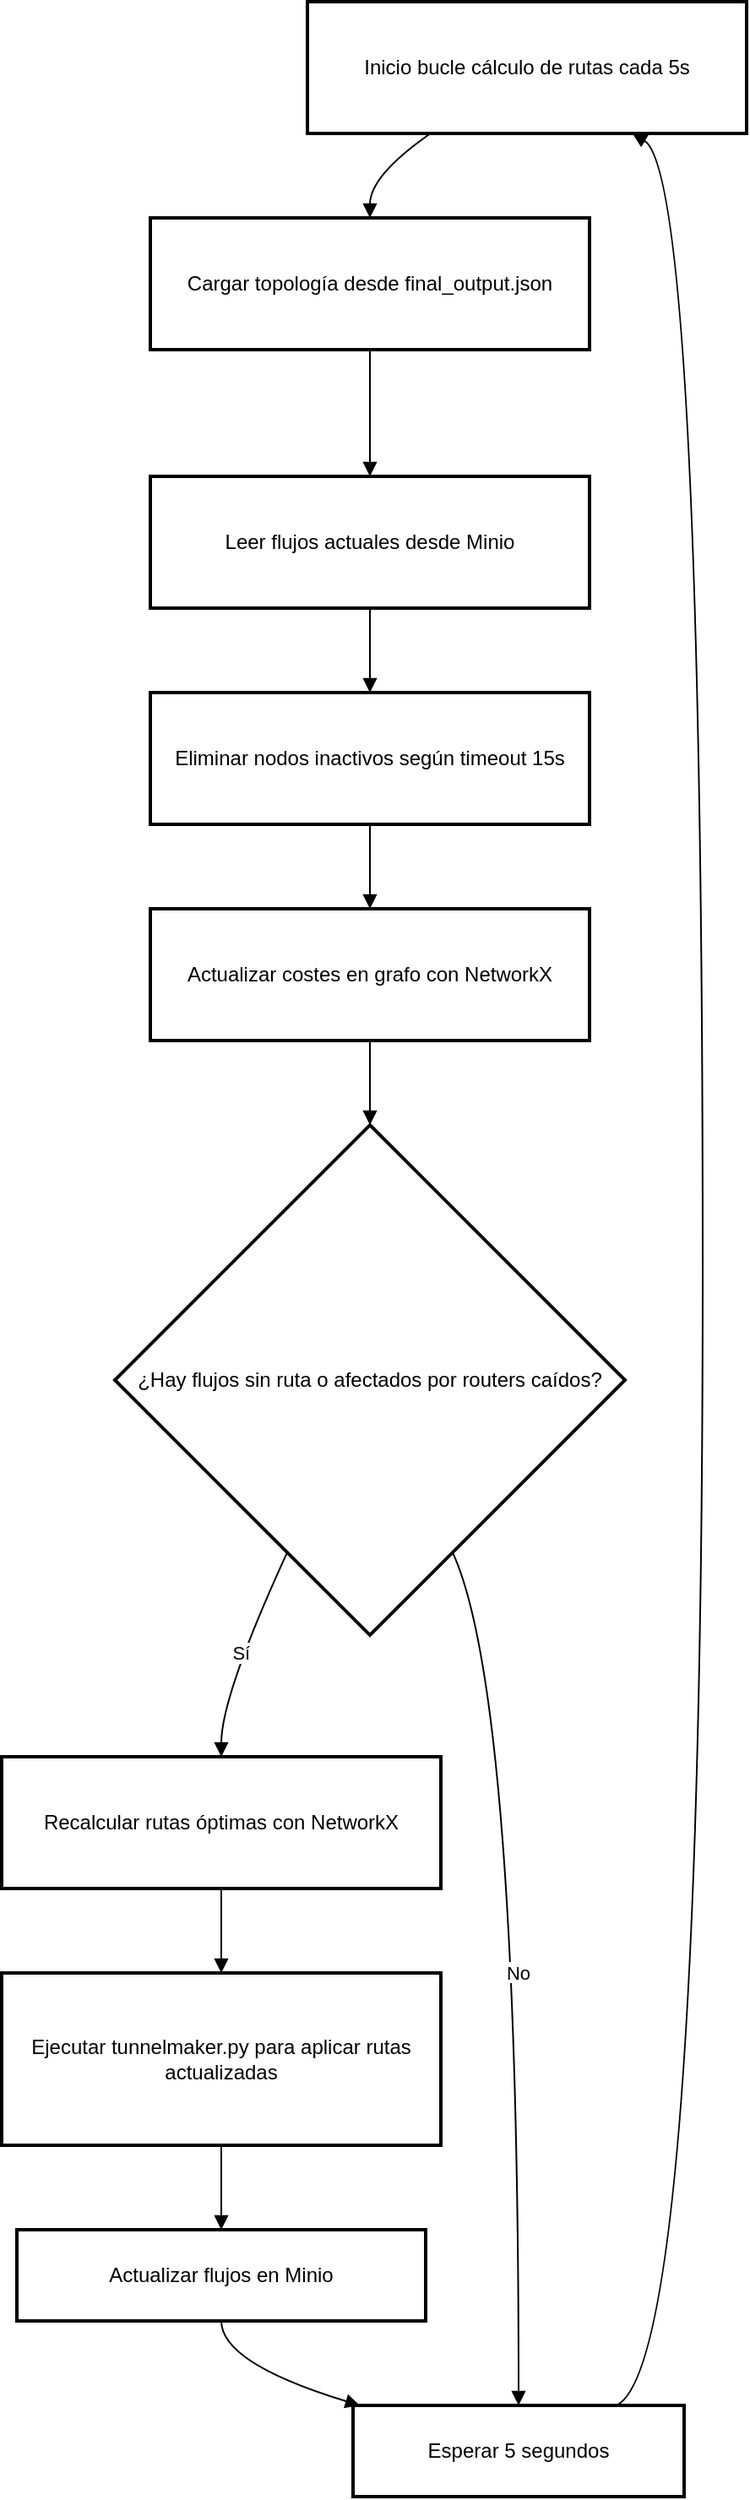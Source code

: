 <mxfile version="26.2.2">
  <diagram name="Página-1" id="eqjOnO7Gvo-85zCGQlQS">
    <mxGraphModel dx="1292" dy="907" grid="1" gridSize="10" guides="1" tooltips="1" connect="1" arrows="1" fold="1" page="1" pageScale="1" pageWidth="827" pageHeight="1169" math="0" shadow="0">
      <root>
        <mxCell id="0" />
        <mxCell id="1" parent="0" />
        <mxCell id="boX53UYX1-WF3tNRa1Cb-3" value="Inicio bucle cálculo de rutas cada 5s" style="whiteSpace=wrap;strokeWidth=2;" vertex="1" parent="1">
          <mxGeometry x="341" y="80" width="260" height="78" as="geometry" />
        </mxCell>
        <mxCell id="boX53UYX1-WF3tNRa1Cb-6" value="Cargar topología desde final_output.json" style="whiteSpace=wrap;strokeWidth=2;" vertex="1" parent="1">
          <mxGeometry x="248" y="208" width="260" height="78" as="geometry" />
        </mxCell>
        <mxCell id="boX53UYX1-WF3tNRa1Cb-7" value="Leer flujos actuales desde Minio" style="whiteSpace=wrap;strokeWidth=2;" vertex="1" parent="1">
          <mxGeometry x="248" y="361" width="260" height="78" as="geometry" />
        </mxCell>
        <mxCell id="boX53UYX1-WF3tNRa1Cb-8" value="Eliminar nodos inactivos según timeout 15s" style="whiteSpace=wrap;strokeWidth=2;" vertex="1" parent="1">
          <mxGeometry x="248" y="489" width="260" height="78" as="geometry" />
        </mxCell>
        <mxCell id="boX53UYX1-WF3tNRa1Cb-9" value="Actualizar costes en grafo con NetworkX" style="whiteSpace=wrap;strokeWidth=2;" vertex="1" parent="1">
          <mxGeometry x="248" y="617" width="260" height="78" as="geometry" />
        </mxCell>
        <mxCell id="boX53UYX1-WF3tNRa1Cb-10" value="¿Hay flujos sin ruta o afectados por routers caídos?" style="rhombus;strokeWidth=2;whiteSpace=wrap;" vertex="1" parent="1">
          <mxGeometry x="227" y="745" width="302" height="302" as="geometry" />
        </mxCell>
        <mxCell id="boX53UYX1-WF3tNRa1Cb-11" value="Recalcular rutas óptimas con NetworkX" style="whiteSpace=wrap;strokeWidth=2;" vertex="1" parent="1">
          <mxGeometry x="160" y="1119" width="260" height="78" as="geometry" />
        </mxCell>
        <mxCell id="boX53UYX1-WF3tNRa1Cb-12" value="Ejecutar tunnelmaker.py para aplicar rutas actualizadas" style="whiteSpace=wrap;strokeWidth=2;" vertex="1" parent="1">
          <mxGeometry x="160" y="1247" width="260" height="102" as="geometry" />
        </mxCell>
        <mxCell id="boX53UYX1-WF3tNRa1Cb-13" value="Actualizar flujos en Minio" style="whiteSpace=wrap;strokeWidth=2;" vertex="1" parent="1">
          <mxGeometry x="169" y="1399" width="242" height="54" as="geometry" />
        </mxCell>
        <mxCell id="boX53UYX1-WF3tNRa1Cb-14" value="Esperar 5 segundos" style="whiteSpace=wrap;strokeWidth=2;" vertex="1" parent="1">
          <mxGeometry x="368" y="1503" width="196" height="54" as="geometry" />
        </mxCell>
        <mxCell id="boX53UYX1-WF3tNRa1Cb-20" value="" style="curved=1;startArrow=none;endArrow=block;exitX=0.28;exitY=1;entryX=0.5;entryY=0;rounded=0;" edge="1" parent="1" source="boX53UYX1-WF3tNRa1Cb-3" target="boX53UYX1-WF3tNRa1Cb-6">
          <mxGeometry relative="1" as="geometry">
            <Array as="points">
              <mxPoint x="378" y="183" />
            </Array>
          </mxGeometry>
        </mxCell>
        <mxCell id="boX53UYX1-WF3tNRa1Cb-21" value="" style="curved=1;startArrow=none;endArrow=block;exitX=0.5;exitY=1;entryX=0.5;entryY=0;rounded=0;" edge="1" parent="1" source="boX53UYX1-WF3tNRa1Cb-6" target="boX53UYX1-WF3tNRa1Cb-7">
          <mxGeometry relative="1" as="geometry">
            <Array as="points" />
          </mxGeometry>
        </mxCell>
        <mxCell id="boX53UYX1-WF3tNRa1Cb-22" value="" style="curved=1;startArrow=none;endArrow=block;exitX=0.5;exitY=1;entryX=0.5;entryY=0;rounded=0;" edge="1" parent="1" source="boX53UYX1-WF3tNRa1Cb-7" target="boX53UYX1-WF3tNRa1Cb-8">
          <mxGeometry relative="1" as="geometry">
            <Array as="points" />
          </mxGeometry>
        </mxCell>
        <mxCell id="boX53UYX1-WF3tNRa1Cb-23" value="" style="curved=1;startArrow=none;endArrow=block;exitX=0.5;exitY=1;entryX=0.5;entryY=0;rounded=0;" edge="1" parent="1" source="boX53UYX1-WF3tNRa1Cb-8" target="boX53UYX1-WF3tNRa1Cb-9">
          <mxGeometry relative="1" as="geometry">
            <Array as="points" />
          </mxGeometry>
        </mxCell>
        <mxCell id="boX53UYX1-WF3tNRa1Cb-24" value="" style="curved=1;startArrow=none;endArrow=block;exitX=0.5;exitY=1;entryX=0.5;entryY=0;rounded=0;" edge="1" parent="1" source="boX53UYX1-WF3tNRa1Cb-9" target="boX53UYX1-WF3tNRa1Cb-10">
          <mxGeometry relative="1" as="geometry">
            <Array as="points" />
          </mxGeometry>
        </mxCell>
        <mxCell id="boX53UYX1-WF3tNRa1Cb-25" value="Sí" style="curved=1;startArrow=none;endArrow=block;exitX=0.26;exitY=1;entryX=0.5;entryY=0.01;rounded=0;" edge="1" parent="1" source="boX53UYX1-WF3tNRa1Cb-10" target="boX53UYX1-WF3tNRa1Cb-11">
          <mxGeometry relative="1" as="geometry">
            <Array as="points">
              <mxPoint x="290" y="1083" />
            </Array>
          </mxGeometry>
        </mxCell>
        <mxCell id="boX53UYX1-WF3tNRa1Cb-26" value="" style="curved=1;startArrow=none;endArrow=block;exitX=0.5;exitY=1.01;entryX=0.5;entryY=0;rounded=0;" edge="1" parent="1" source="boX53UYX1-WF3tNRa1Cb-11" target="boX53UYX1-WF3tNRa1Cb-12">
          <mxGeometry relative="1" as="geometry">
            <Array as="points" />
          </mxGeometry>
        </mxCell>
        <mxCell id="boX53UYX1-WF3tNRa1Cb-27" value="" style="curved=1;startArrow=none;endArrow=block;exitX=0.5;exitY=1;entryX=0.5;entryY=0.01;rounded=0;" edge="1" parent="1" source="boX53UYX1-WF3tNRa1Cb-12" target="boX53UYX1-WF3tNRa1Cb-13">
          <mxGeometry relative="1" as="geometry">
            <Array as="points" />
          </mxGeometry>
        </mxCell>
        <mxCell id="boX53UYX1-WF3tNRa1Cb-28" value="" style="curved=1;startArrow=none;endArrow=block;exitX=0.5;exitY=1.01;entryX=0.03;entryY=0.01;rounded=0;" edge="1" parent="1" source="boX53UYX1-WF3tNRa1Cb-13" target="boX53UYX1-WF3tNRa1Cb-14">
          <mxGeometry relative="1" as="geometry">
            <Array as="points">
              <mxPoint x="290" y="1478" />
            </Array>
          </mxGeometry>
        </mxCell>
        <mxCell id="boX53UYX1-WF3tNRa1Cb-29" value="No" style="curved=1;startArrow=none;endArrow=block;exitX=0.74;exitY=1;entryX=0.5;entryY=0.01;rounded=0;" edge="1" parent="1" source="boX53UYX1-WF3tNRa1Cb-10" target="boX53UYX1-WF3tNRa1Cb-14">
          <mxGeometry relative="1" as="geometry">
            <Array as="points">
              <mxPoint x="466" y="1083" />
            </Array>
          </mxGeometry>
        </mxCell>
        <mxCell id="boX53UYX1-WF3tNRa1Cb-30" value="" style="curved=1;startArrow=none;endArrow=block;exitX=0.79;exitY=0.01;entryX=0.74;entryY=1;rounded=0;" edge="1" parent="1" source="boX53UYX1-WF3tNRa1Cb-14" target="boX53UYX1-WF3tNRa1Cb-3">
          <mxGeometry relative="1" as="geometry">
            <Array as="points">
              <mxPoint x="575" y="1478" />
              <mxPoint x="575" y="183" />
            </Array>
          </mxGeometry>
        </mxCell>
      </root>
    </mxGraphModel>
  </diagram>
</mxfile>
